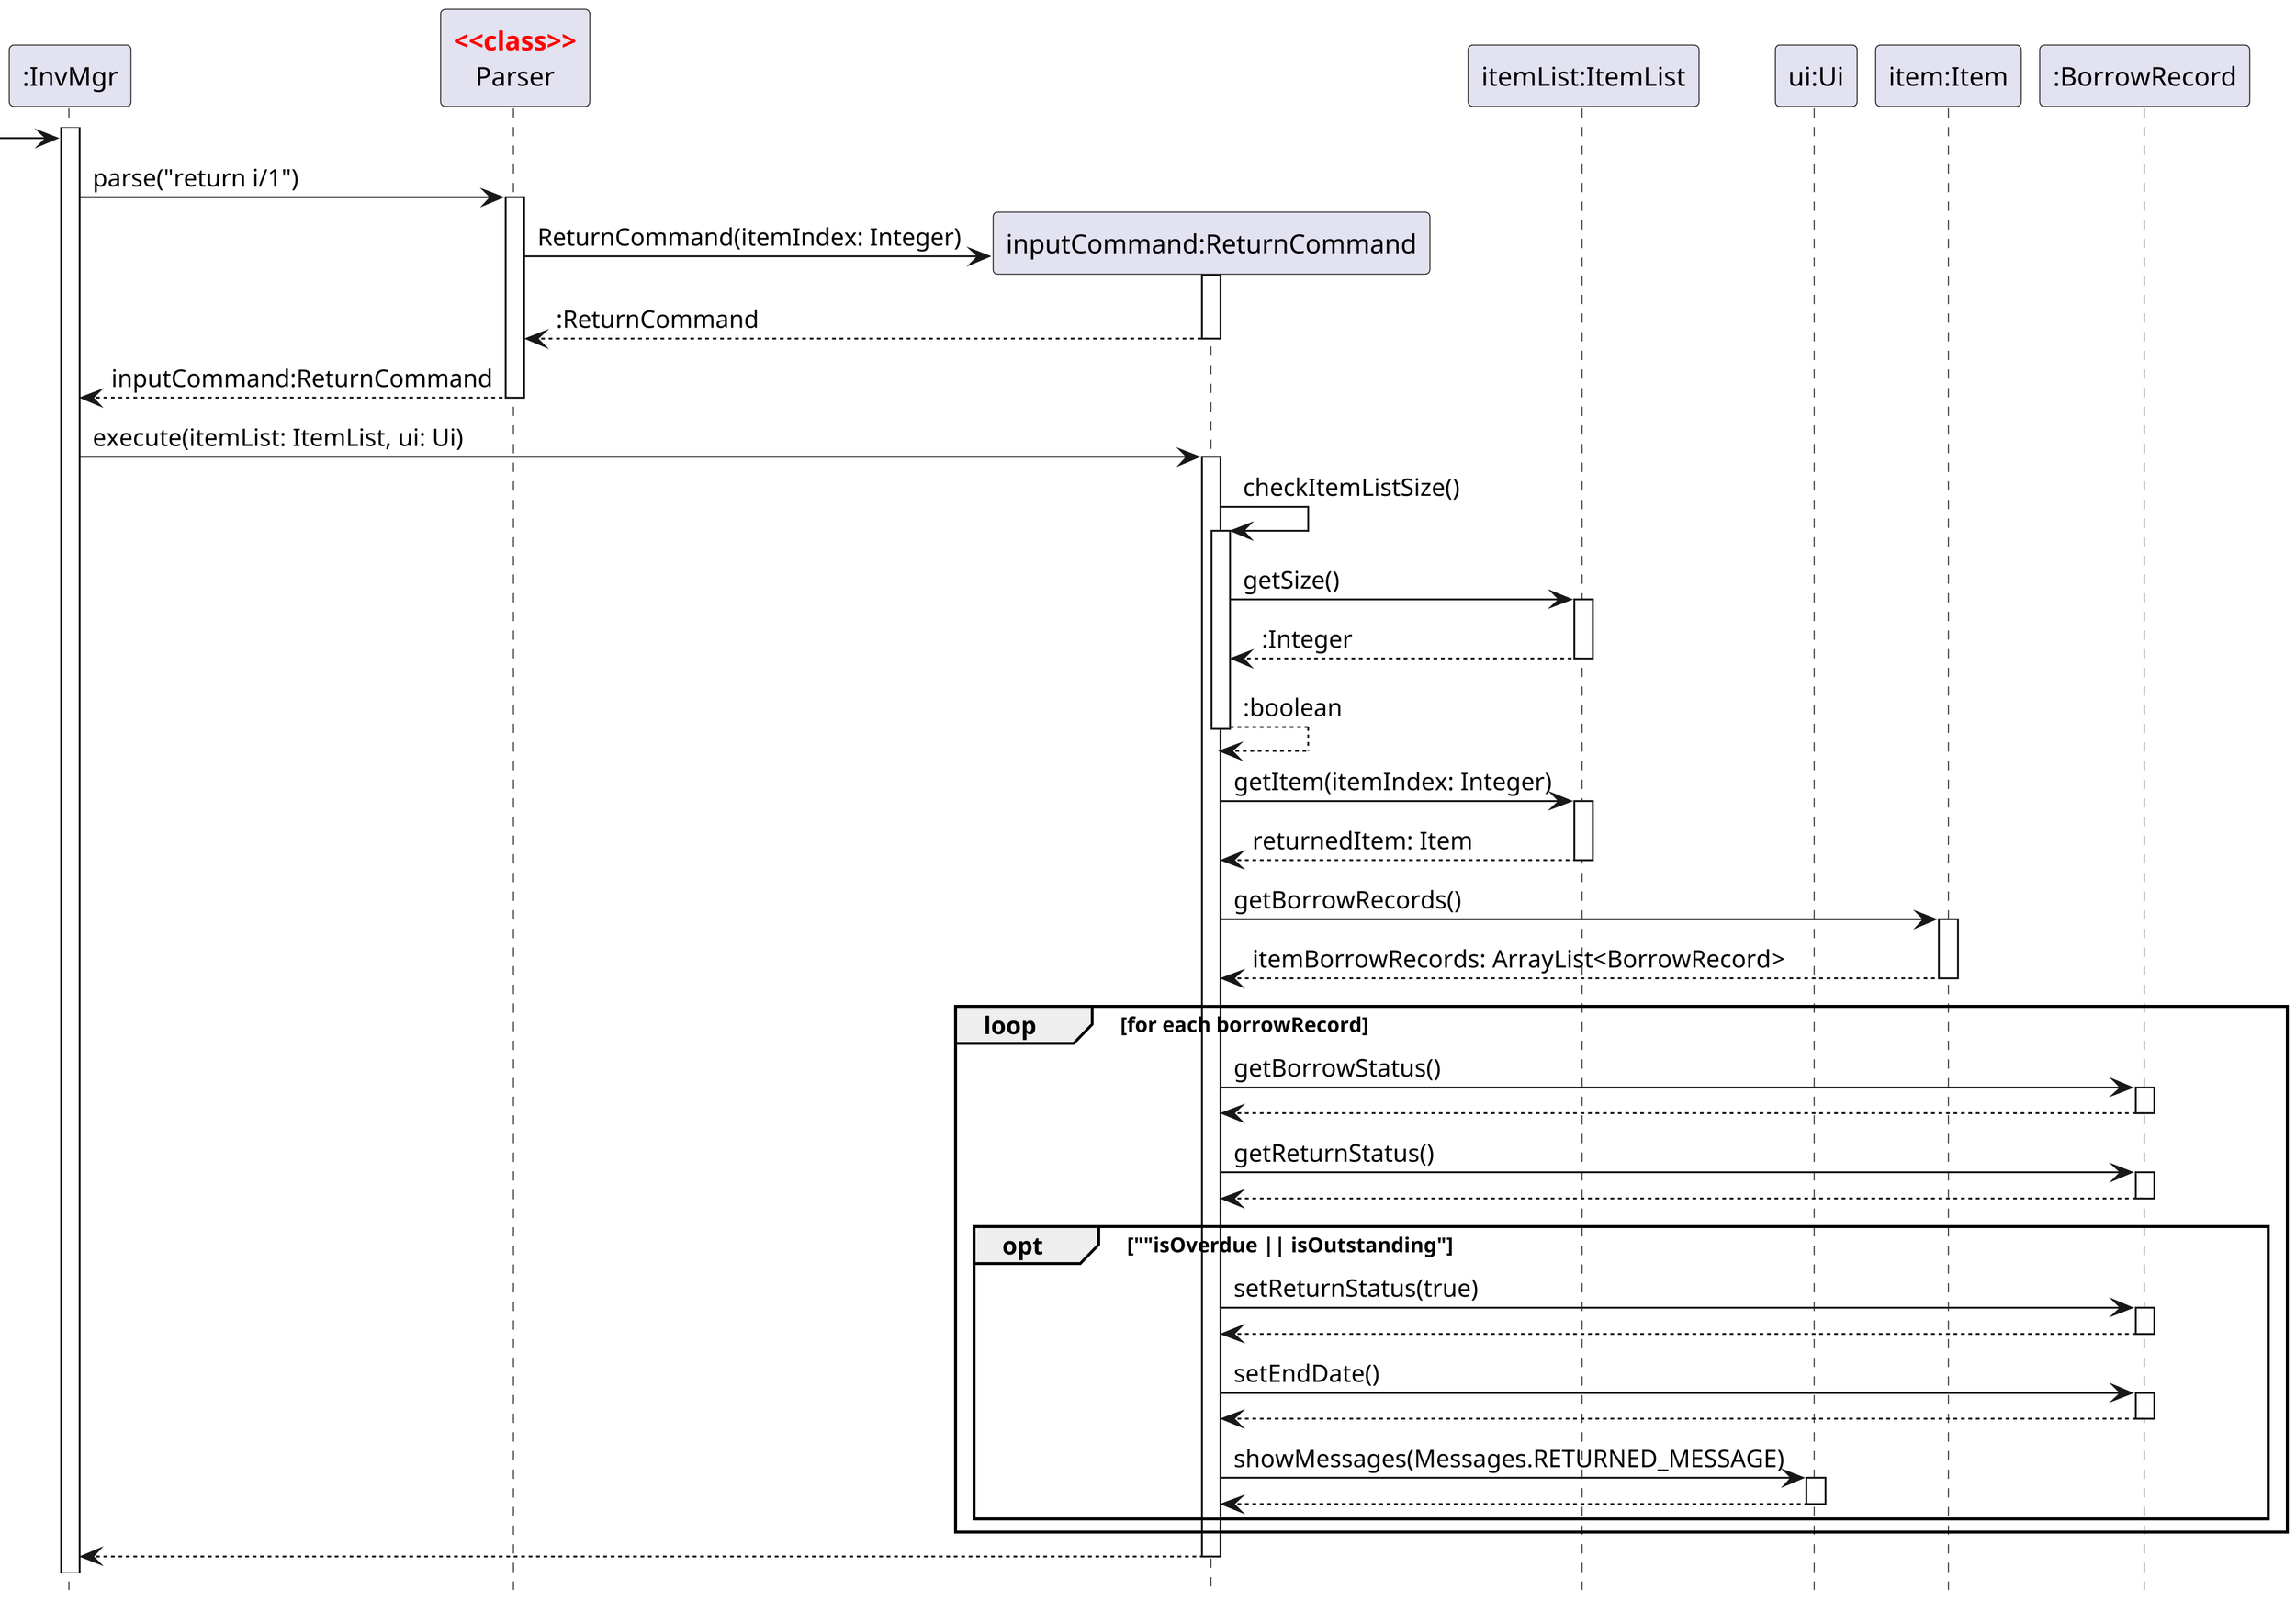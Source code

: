 @startuml
'https://plantuml.com/sequence-diagram
hide footbox

skinparam dpi 300
skinparam guillemet false
skinparam sequenceStereotypeFontColor red
skinparam sequenceStereotypeFontStyle bold

Participant ":InvMgr" as invmgr
Participant "Parser" as parser <<class>>
Participant "inputCommand:ReturnCommand" as cmd
Participant "itemList:ItemList" as list
Participant "ui:Ui" as ui
Participant "item:Item" as item
Participant ":BorrowRecord" as borrowRecord

activate invmgr

-> invmgr
invmgr -> parser:parse("return i/1")
activate parser

create cmd
parser -> cmd:ReturnCommand(itemIndex: Integer)
activate cmd
return :ReturnCommand

return inputCommand:ReturnCommand

invmgr -> cmd:execute(itemList: ItemList, ui: Ui)
activate cmd

cmd -> cmd:checkItemListSize()
activate cmd
cmd -> list: getSize()
activate list
return :Integer
return :boolean

cmd -> list: getItem(itemIndex: Integer)
activate list
return returnedItem: Item

cmd -> item: getBorrowRecords()
activate item
return itemBorrowRecords: ArrayList<BorrowRecord>

loop for each borrowRecord
cmd -> borrowRecord: getBorrowStatus()
activate borrowRecord
return
cmd -> borrowRecord: getReturnStatus()
activate borrowRecord
return
opt ""isOverdue || isOutstanding"
cmd -> borrowRecord: setReturnStatus(true)
activate borrowRecord
return
cmd -> borrowRecord: setEndDate()
activate borrowRecord
return
cmd -> ui: showMessages(Messages.RETURNED_MESSAGE)
activate ui
return
end
end

return
@enduml